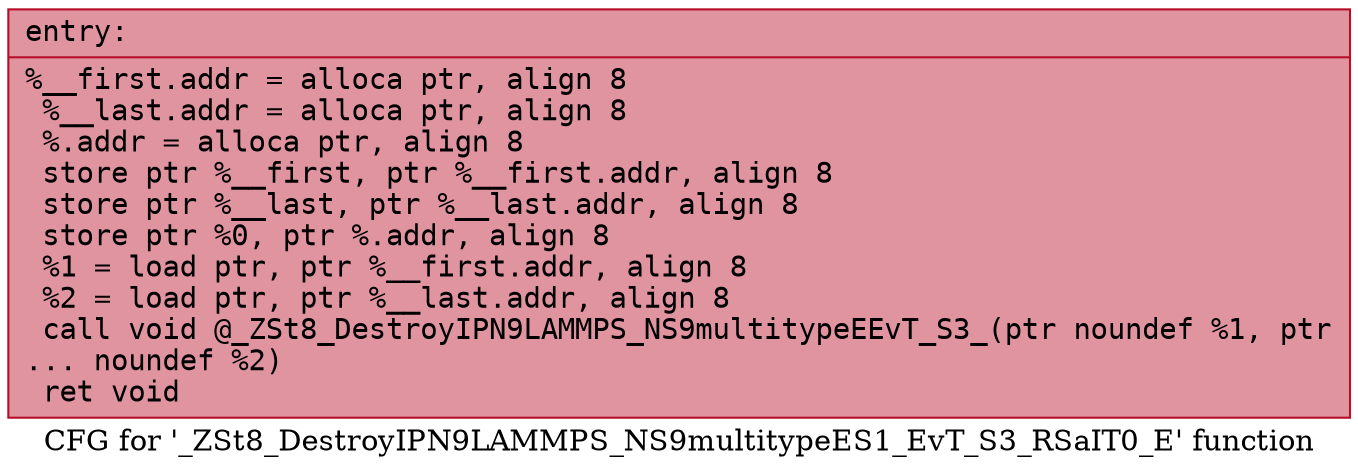 digraph "CFG for '_ZSt8_DestroyIPN9LAMMPS_NS9multitypeES1_EvT_S3_RSaIT0_E' function" {
	label="CFG for '_ZSt8_DestroyIPN9LAMMPS_NS9multitypeES1_EvT_S3_RSaIT0_E' function";

	Node0x55bd405bd1c0 [shape=record,color="#b70d28ff", style=filled, fillcolor="#b70d2870" fontname="Courier",label="{entry:\l|  %__first.addr = alloca ptr, align 8\l  %__last.addr = alloca ptr, align 8\l  %.addr = alloca ptr, align 8\l  store ptr %__first, ptr %__first.addr, align 8\l  store ptr %__last, ptr %__last.addr, align 8\l  store ptr %0, ptr %.addr, align 8\l  %1 = load ptr, ptr %__first.addr, align 8\l  %2 = load ptr, ptr %__last.addr, align 8\l  call void @_ZSt8_DestroyIPN9LAMMPS_NS9multitypeEEvT_S3_(ptr noundef %1, ptr\l... noundef %2)\l  ret void\l}"];
}
